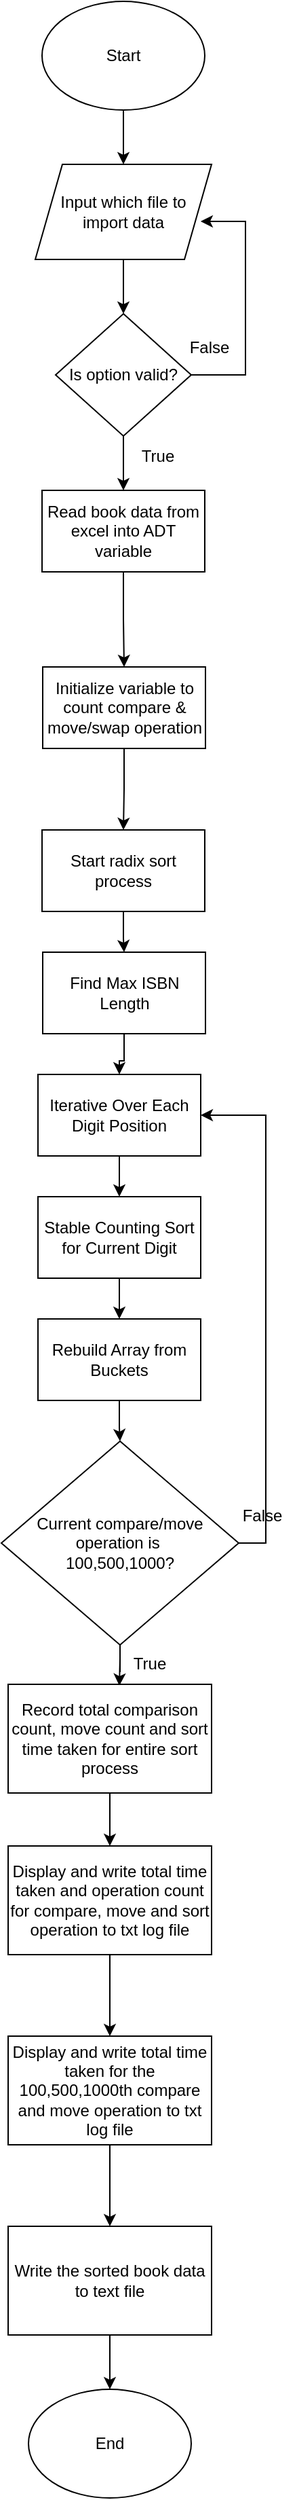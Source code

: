 <mxfile version="25.0.3">
  <diagram name="Page-1" id="iyEF6w-apEn2G2JaHF0v">
    <mxGraphModel dx="1449" dy="534" grid="1" gridSize="10" guides="1" tooltips="1" connect="1" arrows="1" fold="1" page="1" pageScale="1" pageWidth="827" pageHeight="1169" math="0" shadow="0">
      <root>
        <mxCell id="0" />
        <mxCell id="1" parent="0" />
        <mxCell id="oiVrRURtHwTcUtBkJ1Dq-1" value="" style="edgeStyle=orthogonalEdgeStyle;rounded=0;orthogonalLoop=1;jettySize=auto;html=1;" edge="1" parent="1" source="oiVrRURtHwTcUtBkJ1Dq-2" target="oiVrRURtHwTcUtBkJ1Dq-4">
          <mxGeometry relative="1" as="geometry" />
        </mxCell>
        <mxCell id="oiVrRURtHwTcUtBkJ1Dq-2" value="Start" style="ellipse;whiteSpace=wrap;html=1;" vertex="1" parent="1">
          <mxGeometry x="-360" y="780" width="120" height="80" as="geometry" />
        </mxCell>
        <mxCell id="oiVrRURtHwTcUtBkJ1Dq-3" value="" style="edgeStyle=orthogonalEdgeStyle;rounded=0;orthogonalLoop=1;jettySize=auto;html=1;" edge="1" parent="1" source="oiVrRURtHwTcUtBkJ1Dq-4" target="oiVrRURtHwTcUtBkJ1Dq-6">
          <mxGeometry relative="1" as="geometry" />
        </mxCell>
        <mxCell id="oiVrRURtHwTcUtBkJ1Dq-4" value="Input which file to import data" style="shape=parallelogram;perimeter=parallelogramPerimeter;whiteSpace=wrap;html=1;fixedSize=1;" vertex="1" parent="1">
          <mxGeometry x="-365" y="900" width="130" height="70" as="geometry" />
        </mxCell>
        <mxCell id="oiVrRURtHwTcUtBkJ1Dq-5" value="" style="edgeStyle=orthogonalEdgeStyle;rounded=0;orthogonalLoop=1;jettySize=auto;html=1;" edge="1" parent="1" source="oiVrRURtHwTcUtBkJ1Dq-6" target="oiVrRURtHwTcUtBkJ1Dq-9">
          <mxGeometry relative="1" as="geometry" />
        </mxCell>
        <mxCell id="oiVrRURtHwTcUtBkJ1Dq-6" value="Is option valid?" style="rhombus;whiteSpace=wrap;html=1;" vertex="1" parent="1">
          <mxGeometry x="-350" y="1010" width="100" height="90" as="geometry" />
        </mxCell>
        <mxCell id="oiVrRURtHwTcUtBkJ1Dq-7" value="" style="endArrow=classic;html=1;rounded=0;exitX=1;exitY=0.5;exitDx=0;exitDy=0;entryX=0.938;entryY=0.6;entryDx=0;entryDy=0;entryPerimeter=0;edgeStyle=orthogonalEdgeStyle;" edge="1" parent="1" source="oiVrRURtHwTcUtBkJ1Dq-6" target="oiVrRURtHwTcUtBkJ1Dq-4">
          <mxGeometry width="50" height="50" relative="1" as="geometry">
            <mxPoint x="-30" y="1160" as="sourcePoint" />
            <mxPoint x="20" y="1110" as="targetPoint" />
            <Array as="points">
              <mxPoint x="-210" y="1055" />
              <mxPoint x="-210" y="942" />
            </Array>
          </mxGeometry>
        </mxCell>
        <mxCell id="oiVrRURtHwTcUtBkJ1Dq-8" value="" style="edgeStyle=orthogonalEdgeStyle;rounded=0;orthogonalLoop=1;jettySize=auto;html=1;" edge="1" parent="1" source="oiVrRURtHwTcUtBkJ1Dq-9" target="oiVrRURtHwTcUtBkJ1Dq-11">
          <mxGeometry relative="1" as="geometry">
            <mxPoint x="-300" y="1240" as="targetPoint" />
          </mxGeometry>
        </mxCell>
        <mxCell id="oiVrRURtHwTcUtBkJ1Dq-9" value="Read book data from excel into ADT variable" style="rounded=0;whiteSpace=wrap;html=1;" vertex="1" parent="1">
          <mxGeometry x="-360" y="1140" width="120" height="60" as="geometry" />
        </mxCell>
        <mxCell id="oiVrRURtHwTcUtBkJ1Dq-10" value="" style="edgeStyle=orthogonalEdgeStyle;rounded=0;orthogonalLoop=1;jettySize=auto;html=1;entryX=0.5;entryY=0;entryDx=0;entryDy=0;" edge="1" parent="1" source="oiVrRURtHwTcUtBkJ1Dq-11" target="oiVrRURtHwTcUtBkJ1Dq-16">
          <mxGeometry relative="1" as="geometry">
            <mxPoint x="-300" y="1450" as="targetPoint" />
          </mxGeometry>
        </mxCell>
        <mxCell id="oiVrRURtHwTcUtBkJ1Dq-11" value="Initialize variable to count compare &amp;amp; move/swap operation" style="rounded=0;whiteSpace=wrap;html=1;" vertex="1" parent="1">
          <mxGeometry x="-359.5" y="1270" width="120" height="60" as="geometry" />
        </mxCell>
        <mxCell id="oiVrRURtHwTcUtBkJ1Dq-15" value="" style="edgeStyle=orthogonalEdgeStyle;rounded=0;orthogonalLoop=1;jettySize=auto;html=1;" edge="1" parent="1" source="oiVrRURtHwTcUtBkJ1Dq-16" target="oiVrRURtHwTcUtBkJ1Dq-18">
          <mxGeometry relative="1" as="geometry" />
        </mxCell>
        <mxCell id="oiVrRURtHwTcUtBkJ1Dq-16" value="Start radix sort process" style="rounded=0;whiteSpace=wrap;html=1;" vertex="1" parent="1">
          <mxGeometry x="-360" y="1390" width="120" height="60" as="geometry" />
        </mxCell>
        <mxCell id="oiVrRURtHwTcUtBkJ1Dq-17" value="" style="edgeStyle=orthogonalEdgeStyle;rounded=0;orthogonalLoop=1;jettySize=auto;html=1;" edge="1" parent="1" source="oiVrRURtHwTcUtBkJ1Dq-18" target="oiVrRURtHwTcUtBkJ1Dq-20">
          <mxGeometry relative="1" as="geometry" />
        </mxCell>
        <mxCell id="oiVrRURtHwTcUtBkJ1Dq-18" value="Find Max ISBN Length" style="rounded=0;whiteSpace=wrap;html=1;" vertex="1" parent="1">
          <mxGeometry x="-359.5" y="1480" width="120" height="60" as="geometry" />
        </mxCell>
        <mxCell id="oiVrRURtHwTcUtBkJ1Dq-19" value="" style="edgeStyle=orthogonalEdgeStyle;rounded=0;orthogonalLoop=1;jettySize=auto;html=1;" edge="1" parent="1" source="oiVrRURtHwTcUtBkJ1Dq-20" target="oiVrRURtHwTcUtBkJ1Dq-22">
          <mxGeometry relative="1" as="geometry" />
        </mxCell>
        <mxCell id="oiVrRURtHwTcUtBkJ1Dq-20" value="Iterative Over Each Digit Position" style="rounded=0;whiteSpace=wrap;html=1;" vertex="1" parent="1">
          <mxGeometry x="-363" y="1570" width="120" height="60" as="geometry" />
        </mxCell>
        <mxCell id="oiVrRURtHwTcUtBkJ1Dq-21" value="" style="edgeStyle=orthogonalEdgeStyle;rounded=0;orthogonalLoop=1;jettySize=auto;html=1;" edge="1" parent="1" source="oiVrRURtHwTcUtBkJ1Dq-22" target="oiVrRURtHwTcUtBkJ1Dq-24">
          <mxGeometry relative="1" as="geometry" />
        </mxCell>
        <mxCell id="oiVrRURtHwTcUtBkJ1Dq-22" value="Stable Counting Sort for Current Digit" style="rounded=0;whiteSpace=wrap;html=1;" vertex="1" parent="1">
          <mxGeometry x="-363" y="1660" width="120" height="60" as="geometry" />
        </mxCell>
        <mxCell id="oiVrRURtHwTcUtBkJ1Dq-23" value="" style="edgeStyle=orthogonalEdgeStyle;rounded=0;orthogonalLoop=1;jettySize=auto;html=1;" edge="1" parent="1" source="oiVrRURtHwTcUtBkJ1Dq-24" target="oiVrRURtHwTcUtBkJ1Dq-27">
          <mxGeometry relative="1" as="geometry" />
        </mxCell>
        <mxCell id="oiVrRURtHwTcUtBkJ1Dq-24" value="Rebuild Array from Buckets" style="rounded=0;whiteSpace=wrap;html=1;" vertex="1" parent="1">
          <mxGeometry x="-363" y="1750" width="120" height="60" as="geometry" />
        </mxCell>
        <mxCell id="oiVrRURtHwTcUtBkJ1Dq-25" value="" style="edgeStyle=orthogonalEdgeStyle;rounded=0;orthogonalLoop=1;jettySize=auto;html=1;" edge="1" parent="1" source="oiVrRURtHwTcUtBkJ1Dq-27">
          <mxGeometry relative="1" as="geometry">
            <mxPoint x="-303" y="2020" as="targetPoint" />
          </mxGeometry>
        </mxCell>
        <mxCell id="oiVrRURtHwTcUtBkJ1Dq-26" style="edgeStyle=orthogonalEdgeStyle;rounded=0;orthogonalLoop=1;jettySize=auto;html=1;exitX=1;exitY=0.5;exitDx=0;exitDy=0;entryX=1;entryY=0.5;entryDx=0;entryDy=0;" edge="1" parent="1" source="oiVrRURtHwTcUtBkJ1Dq-27" target="oiVrRURtHwTcUtBkJ1Dq-20">
          <mxGeometry relative="1" as="geometry">
            <mxPoint x="-180" y="1590" as="targetPoint" />
          </mxGeometry>
        </mxCell>
        <mxCell id="oiVrRURtHwTcUtBkJ1Dq-27" value="Current compare/move operation is&amp;nbsp;&lt;div&gt;100,500,1000?&lt;/div&gt;" style="rhombus;whiteSpace=wrap;html=1;" vertex="1" parent="1">
          <mxGeometry x="-390" y="1840" width="175" height="150" as="geometry" />
        </mxCell>
        <mxCell id="oiVrRURtHwTcUtBkJ1Dq-32" value="" style="edgeStyle=orthogonalEdgeStyle;rounded=0;orthogonalLoop=1;jettySize=auto;html=1;" edge="1" parent="1" source="oiVrRURtHwTcUtBkJ1Dq-33" target="oiVrRURtHwTcUtBkJ1Dq-35">
          <mxGeometry relative="1" as="geometry" />
        </mxCell>
        <mxCell id="oiVrRURtHwTcUtBkJ1Dq-33" value="Record total comparison count, move count and sort time taken for entire sort process" style="rounded=0;whiteSpace=wrap;html=1;" vertex="1" parent="1">
          <mxGeometry x="-385" y="2019" width="150" height="80" as="geometry" />
        </mxCell>
        <mxCell id="oiVrRURtHwTcUtBkJ1Dq-34" value="" style="edgeStyle=orthogonalEdgeStyle;rounded=0;orthogonalLoop=1;jettySize=auto;html=1;" edge="1" parent="1" source="oiVrRURtHwTcUtBkJ1Dq-35" target="oiVrRURtHwTcUtBkJ1Dq-37">
          <mxGeometry relative="1" as="geometry" />
        </mxCell>
        <mxCell id="oiVrRURtHwTcUtBkJ1Dq-35" value="Display and write total time taken and operation count for compare, move and sort operation to txt log file" style="rounded=0;whiteSpace=wrap;html=1;" vertex="1" parent="1">
          <mxGeometry x="-385" y="2138" width="150" height="80" as="geometry" />
        </mxCell>
        <mxCell id="oiVrRURtHwTcUtBkJ1Dq-36" value="" style="edgeStyle=orthogonalEdgeStyle;rounded=0;orthogonalLoop=1;jettySize=auto;html=1;" edge="1" parent="1" source="oiVrRURtHwTcUtBkJ1Dq-37" target="oiVrRURtHwTcUtBkJ1Dq-39">
          <mxGeometry relative="1" as="geometry" />
        </mxCell>
        <mxCell id="oiVrRURtHwTcUtBkJ1Dq-37" value="Display and write total time taken for the 100,500,1000th compare and move operation to txt log file" style="rounded=0;whiteSpace=wrap;html=1;" vertex="1" parent="1">
          <mxGeometry x="-385" y="2278" width="150" height="80" as="geometry" />
        </mxCell>
        <mxCell id="oiVrRURtHwTcUtBkJ1Dq-38" value="" style="edgeStyle=orthogonalEdgeStyle;rounded=0;orthogonalLoop=1;jettySize=auto;html=1;" edge="1" parent="1" source="oiVrRURtHwTcUtBkJ1Dq-39" target="oiVrRURtHwTcUtBkJ1Dq-40">
          <mxGeometry relative="1" as="geometry" />
        </mxCell>
        <mxCell id="oiVrRURtHwTcUtBkJ1Dq-39" value="Write the sorted book data to text file" style="rounded=0;whiteSpace=wrap;html=1;" vertex="1" parent="1">
          <mxGeometry x="-385" y="2418" width="150" height="80" as="geometry" />
        </mxCell>
        <mxCell id="oiVrRURtHwTcUtBkJ1Dq-40" value="End" style="ellipse;whiteSpace=wrap;html=1;" vertex="1" parent="1">
          <mxGeometry x="-370" y="2538" width="120" height="80" as="geometry" />
        </mxCell>
        <mxCell id="oiVrRURtHwTcUtBkJ1Dq-43" value="True" style="text;html=1;align=center;verticalAlign=middle;resizable=0;points=[];autosize=1;strokeColor=none;fillColor=none;" vertex="1" parent="1">
          <mxGeometry x="-306" y="1989" width="50" height="30" as="geometry" />
        </mxCell>
        <mxCell id="oiVrRURtHwTcUtBkJ1Dq-44" value="False" style="text;html=1;align=center;verticalAlign=middle;resizable=0;points=[];autosize=1;strokeColor=none;fillColor=none;" vertex="1" parent="1">
          <mxGeometry x="-223" y="1880" width="50" height="30" as="geometry" />
        </mxCell>
        <mxCell id="oiVrRURtHwTcUtBkJ1Dq-45" value="False" style="text;html=1;align=center;verticalAlign=middle;resizable=0;points=[];autosize=1;strokeColor=none;fillColor=none;" vertex="1" parent="1">
          <mxGeometry x="-262" y="1020" width="50" height="30" as="geometry" />
        </mxCell>
        <mxCell id="oiVrRURtHwTcUtBkJ1Dq-46" value="True" style="text;html=1;align=center;verticalAlign=middle;resizable=0;points=[];autosize=1;strokeColor=none;fillColor=none;" vertex="1" parent="1">
          <mxGeometry x="-300" y="1100" width="50" height="30" as="geometry" />
        </mxCell>
      </root>
    </mxGraphModel>
  </diagram>
</mxfile>
